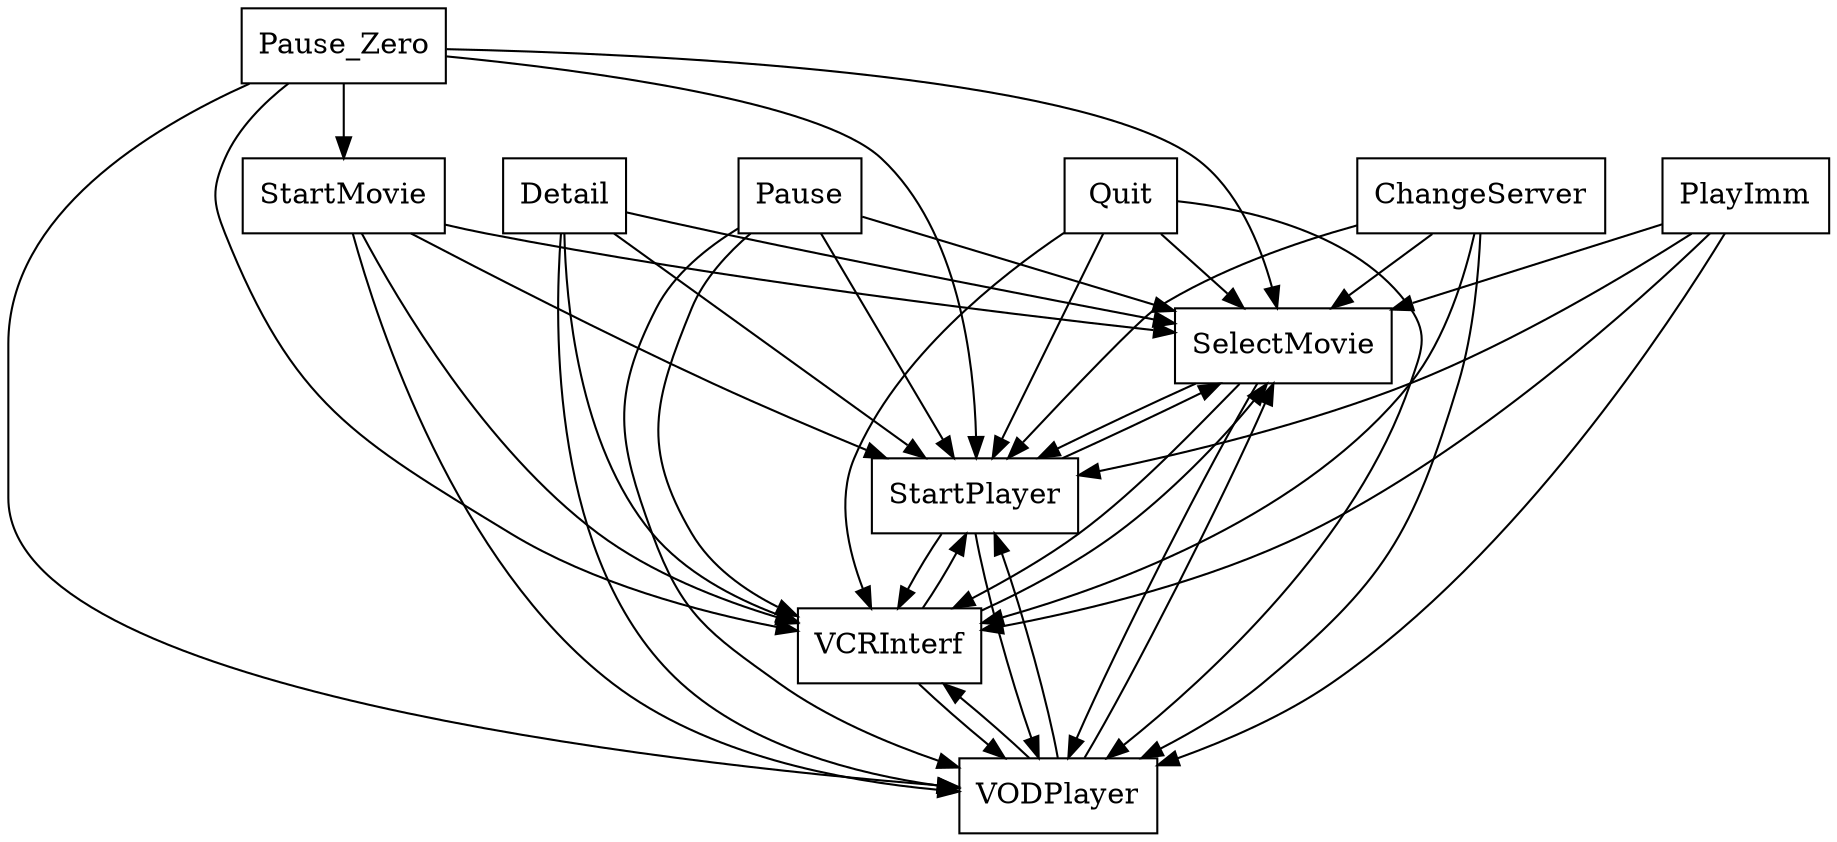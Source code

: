 digraph{
graph [rankdir=TB];
node [shape=box];
edge [arrowhead=normal];
0[label="Detail",]
1[label="SelectMovie",]
2[label="Pause_Zero",]
3[label="Pause",]
4[label="StartPlayer",]
5[label="Quit",]
6[label="ChangeServer",]
7[label="StartMovie",]
8[label="PlayImm",]
9[label="VODPlayer",]
10[label="VCRInterf",]
0->1[label="",]
0->4[label="",]
0->9[label="",]
0->10[label="",]
1->4[label="",]
1->9[label="",]
1->10[label="",]
2->1[label="",]
2->4[label="",]
2->7[label="",]
2->9[label="",]
2->10[label="",]
3->1[label="",]
3->4[label="",]
3->9[label="",]
3->10[label="",]
4->1[label="",]
4->9[label="",]
4->10[label="",]
5->1[label="",]
5->4[label="",]
5->9[label="",]
5->10[label="",]
6->1[label="",]
6->4[label="",]
6->9[label="",]
6->10[label="",]
7->1[label="",]
7->4[label="",]
7->9[label="",]
7->10[label="",]
8->1[label="",]
8->4[label="",]
8->9[label="",]
8->10[label="",]
9->1[label="",]
9->4[label="",]
9->10[label="",]
10->1[label="",]
10->4[label="",]
10->9[label="",]
}
